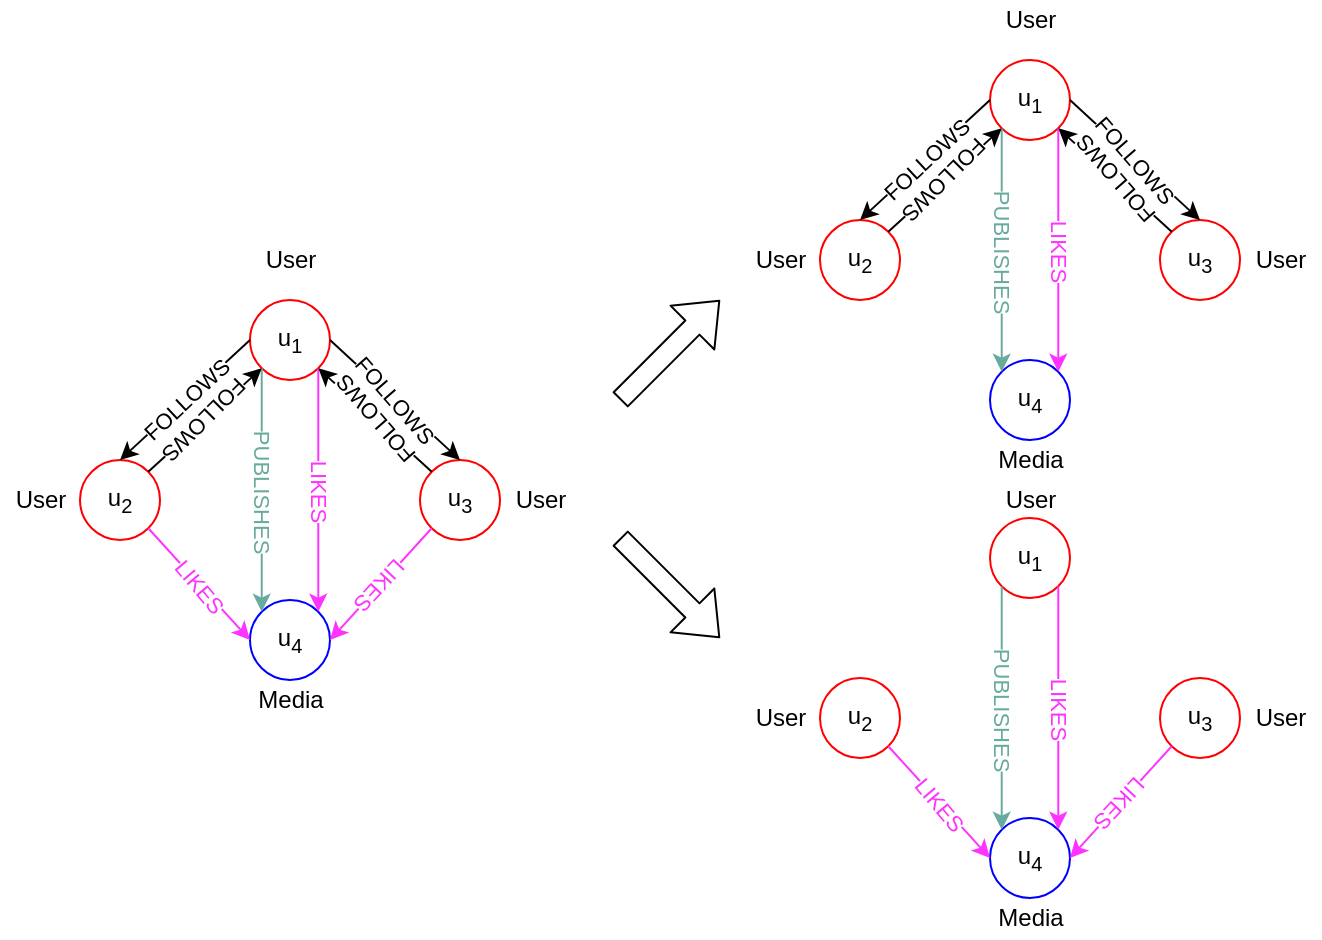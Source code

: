 <mxfile version="14.1.8" type="device"><diagram id="F5QHTPZqn_gC54tncoiX" name="Page-1"><mxGraphModel dx="820" dy="725" grid="1" gridSize="10" guides="1" tooltips="1" connect="1" arrows="1" fold="1" page="1" pageScale="1" pageWidth="827" pageHeight="1169" math="0" shadow="0"><root><mxCell id="0"/><mxCell id="1" parent="0"/><mxCell id="rKBTaBsJ2pogd4L2nS2--1" value="u&lt;sub&gt;1&lt;/sub&gt;" style="ellipse;whiteSpace=wrap;html=1;aspect=fixed;strokeColor=#FF0000;" parent="1" vertex="1"><mxGeometry x="125" y="180" width="40" height="40" as="geometry"/></mxCell><mxCell id="rKBTaBsJ2pogd4L2nS2--2" value="u&lt;sub&gt;2&lt;/sub&gt;" style="ellipse;whiteSpace=wrap;html=1;aspect=fixed;strokeColor=#FF0000;" parent="1" vertex="1"><mxGeometry x="40" y="260" width="40" height="40" as="geometry"/></mxCell><mxCell id="rKBTaBsJ2pogd4L2nS2--3" value="u&lt;sub&gt;3&lt;/sub&gt;" style="ellipse;whiteSpace=wrap;html=1;aspect=fixed;strokeColor=#FF0000;" parent="1" vertex="1"><mxGeometry x="210" y="260" width="40" height="40" as="geometry"/></mxCell><mxCell id="rKBTaBsJ2pogd4L2nS2--4" value="u&lt;sub&gt;4&lt;/sub&gt;" style="ellipse;whiteSpace=wrap;html=1;aspect=fixed;strokeColor=#0000FF;" parent="1" vertex="1"><mxGeometry x="125" y="330" width="40" height="40" as="geometry"/></mxCell><mxCell id="rKBTaBsJ2pogd4L2nS2--5" value="" style="endArrow=classic;html=1;fillColor=#ffe6cc;strokeColor=#67AB9F;exitX=0;exitY=1;exitDx=0;exitDy=0;entryX=0;entryY=0;entryDx=0;entryDy=0;" parent="1" source="rKBTaBsJ2pogd4L2nS2--1" target="rKBTaBsJ2pogd4L2nS2--4" edge="1"><mxGeometry relative="1" as="geometry"><mxPoint x="73.282" y="531.718" as="sourcePoint"/><mxPoint x="164.998" y="480.002" as="targetPoint"/></mxGeometry></mxCell><mxCell id="rKBTaBsJ2pogd4L2nS2--6" value="&lt;font&gt;PUBLISHES&lt;/font&gt;" style="edgeLabel;resizable=0;html=1;align=center;verticalAlign=middle;fontColor=#67AB9F;rotation=90;" parent="rKBTaBsJ2pogd4L2nS2--5" connectable="0" vertex="1"><mxGeometry relative="1" as="geometry"/></mxCell><mxCell id="rKBTaBsJ2pogd4L2nS2--7" value="" style="endArrow=classic;html=1;fontColor=#67AB9F;strokeColor=#FF33FF;exitX=1;exitY=1;exitDx=0;exitDy=0;entryX=1;entryY=0;entryDx=0;entryDy=0;" parent="1" source="rKBTaBsJ2pogd4L2nS2--1" target="rKBTaBsJ2pogd4L2nS2--4" edge="1"><mxGeometry relative="1" as="geometry"><mxPoint x="110.86" y="535.86" as="sourcePoint"/><mxPoint x="45.002" y="490.002" as="targetPoint"/></mxGeometry></mxCell><mxCell id="rKBTaBsJ2pogd4L2nS2--8" value="LIKES" style="edgeLabel;resizable=0;html=1;align=center;verticalAlign=middle;fontColor=#FF33FF;rotation=90;" parent="rKBTaBsJ2pogd4L2nS2--7" connectable="0" vertex="1"><mxGeometry relative="1" as="geometry"><mxPoint as="offset"/></mxGeometry></mxCell><mxCell id="rKBTaBsJ2pogd4L2nS2--19" value="User" style="text;html=1;align=center;verticalAlign=middle;resizable=0;points=[];autosize=1;" parent="1" vertex="1"><mxGeometry y="270" width="40" height="20" as="geometry"/></mxCell><mxCell id="rKBTaBsJ2pogd4L2nS2--20" value="User" style="text;html=1;align=center;verticalAlign=middle;resizable=0;points=[];autosize=1;" parent="1" vertex="1"><mxGeometry x="250" y="270" width="40" height="20" as="geometry"/></mxCell><mxCell id="rKBTaBsJ2pogd4L2nS2--21" value="Media" style="text;html=1;align=center;verticalAlign=middle;resizable=0;points=[];autosize=1;" parent="1" vertex="1"><mxGeometry x="120" y="370" width="50" height="20" as="geometry"/></mxCell><mxCell id="rKBTaBsJ2pogd4L2nS2--22" value="User" style="text;html=1;align=center;verticalAlign=middle;resizable=0;points=[];autosize=1;" parent="1" vertex="1"><mxGeometry x="125" y="150" width="40" height="20" as="geometry"/></mxCell><mxCell id="rKBTaBsJ2pogd4L2nS2--23" value="" style="endArrow=classic;html=1;entryX=1;entryY=1;entryDx=0;entryDy=0;exitX=0;exitY=0;exitDx=0;exitDy=0;" parent="1" source="rKBTaBsJ2pogd4L2nS2--3" target="rKBTaBsJ2pogd4L2nS2--1" edge="1"><mxGeometry relative="1" as="geometry"><mxPoint x="320" y="550" as="sourcePoint"/><mxPoint x="420" y="550" as="targetPoint"/></mxGeometry></mxCell><mxCell id="rKBTaBsJ2pogd4L2nS2--24" value="FOLLOWS" style="edgeLabel;resizable=0;html=1;align=center;verticalAlign=middle;rotation=229;" parent="rKBTaBsJ2pogd4L2nS2--23" connectable="0" vertex="1"><mxGeometry relative="1" as="geometry"/></mxCell><mxCell id="rKBTaBsJ2pogd4L2nS2--25" value="" style="endArrow=classic;html=1;exitX=1;exitY=0;exitDx=0;exitDy=0;entryX=0;entryY=1;entryDx=0;entryDy=0;" parent="1" source="rKBTaBsJ2pogd4L2nS2--2" target="rKBTaBsJ2pogd4L2nS2--1" edge="1"><mxGeometry relative="1" as="geometry"><mxPoint x="330" y="560" as="sourcePoint"/><mxPoint x="430" y="560" as="targetPoint"/></mxGeometry></mxCell><mxCell id="rKBTaBsJ2pogd4L2nS2--26" value="FOLLOWS" style="edgeLabel;resizable=0;html=1;align=center;verticalAlign=middle;rotation=-225;" parent="rKBTaBsJ2pogd4L2nS2--25" connectable="0" vertex="1"><mxGeometry relative="1" as="geometry"/></mxCell><mxCell id="rKBTaBsJ2pogd4L2nS2--27" value="" style="endArrow=classic;html=1;exitX=0;exitY=0.5;exitDx=0;exitDy=0;entryX=0.5;entryY=0;entryDx=0;entryDy=0;" parent="1" source="rKBTaBsJ2pogd4L2nS2--1" target="rKBTaBsJ2pogd4L2nS2--2" edge="1"><mxGeometry relative="1" as="geometry"><mxPoint x="84.142" y="275.858" as="sourcePoint"/><mxPoint x="140.858" y="224.142" as="targetPoint"/></mxGeometry></mxCell><mxCell id="rKBTaBsJ2pogd4L2nS2--28" value="FOLLOWS" style="edgeLabel;resizable=0;html=1;align=center;verticalAlign=middle;rotation=317;" parent="rKBTaBsJ2pogd4L2nS2--27" connectable="0" vertex="1"><mxGeometry relative="1" as="geometry"/></mxCell><mxCell id="rKBTaBsJ2pogd4L2nS2--29" value="" style="endArrow=classic;html=1;exitX=1;exitY=0.5;exitDx=0;exitDy=0;entryX=0.5;entryY=0;entryDx=0;entryDy=0;" parent="1" source="rKBTaBsJ2pogd4L2nS2--1" target="rKBTaBsJ2pogd4L2nS2--3" edge="1"><mxGeometry relative="1" as="geometry"><mxPoint x="330" y="560" as="sourcePoint"/><mxPoint x="220" y="200" as="targetPoint"/></mxGeometry></mxCell><mxCell id="rKBTaBsJ2pogd4L2nS2--30" value="FOLLOWS" style="edgeLabel;resizable=0;html=1;align=center;verticalAlign=middle;rotation=49;" parent="rKBTaBsJ2pogd4L2nS2--29" connectable="0" vertex="1"><mxGeometry relative="1" as="geometry"/></mxCell><mxCell id="rKBTaBsJ2pogd4L2nS2--35" value="" style="endArrow=classic;html=1;fontColor=#67AB9F;strokeColor=#FF33FF;exitX=1;exitY=1;exitDx=0;exitDy=0;entryX=0;entryY=0.5;entryDx=0;entryDy=0;" parent="1" source="rKBTaBsJ2pogd4L2nS2--2" target="rKBTaBsJ2pogd4L2nS2--4" edge="1"><mxGeometry relative="1" as="geometry"><mxPoint x="169.142" y="224.142" as="sourcePoint"/><mxPoint x="169.142" y="345.858" as="targetPoint"/></mxGeometry></mxCell><mxCell id="rKBTaBsJ2pogd4L2nS2--36" value="LIKES" style="edgeLabel;resizable=0;html=1;align=center;verticalAlign=middle;fontColor=#FF33FF;rotation=50;" parent="rKBTaBsJ2pogd4L2nS2--35" connectable="0" vertex="1"><mxGeometry relative="1" as="geometry"><mxPoint as="offset"/></mxGeometry></mxCell><mxCell id="rKBTaBsJ2pogd4L2nS2--37" value="" style="endArrow=classic;html=1;fontColor=#67AB9F;strokeColor=#FF33FF;exitX=0;exitY=1;exitDx=0;exitDy=0;entryX=1;entryY=0.5;entryDx=0;entryDy=0;" parent="1" source="rKBTaBsJ2pogd4L2nS2--3" target="rKBTaBsJ2pogd4L2nS2--4" edge="1"><mxGeometry relative="1" as="geometry"><mxPoint x="84.142" y="304.142" as="sourcePoint"/><mxPoint x="135" y="360" as="targetPoint"/></mxGeometry></mxCell><mxCell id="rKBTaBsJ2pogd4L2nS2--38" value="LIKES" style="edgeLabel;resizable=0;html=1;align=center;verticalAlign=middle;fontColor=#FF33FF;rotation=133;" parent="rKBTaBsJ2pogd4L2nS2--37" connectable="0" vertex="1"><mxGeometry relative="1" as="geometry"><mxPoint as="offset"/></mxGeometry></mxCell><mxCell id="rKBTaBsJ2pogd4L2nS2--56" value="u&lt;sub&gt;1&lt;/sub&gt;" style="ellipse;whiteSpace=wrap;html=1;aspect=fixed;strokeColor=#FF0000;" parent="1" vertex="1"><mxGeometry x="495" y="60" width="40" height="40" as="geometry"/></mxCell><mxCell id="rKBTaBsJ2pogd4L2nS2--57" value="u&lt;sub&gt;2&lt;/sub&gt;" style="ellipse;whiteSpace=wrap;html=1;aspect=fixed;strokeColor=#FF0000;" parent="1" vertex="1"><mxGeometry x="410" y="140" width="40" height="40" as="geometry"/></mxCell><mxCell id="rKBTaBsJ2pogd4L2nS2--58" value="u&lt;sub&gt;3&lt;/sub&gt;" style="ellipse;whiteSpace=wrap;html=1;aspect=fixed;strokeColor=#FF0000;" parent="1" vertex="1"><mxGeometry x="580" y="140" width="40" height="40" as="geometry"/></mxCell><mxCell id="rKBTaBsJ2pogd4L2nS2--59" value="u&lt;sub&gt;4&lt;/sub&gt;" style="ellipse;whiteSpace=wrap;html=1;aspect=fixed;strokeColor=#0000FF;" parent="1" vertex="1"><mxGeometry x="495" y="210" width="40" height="40" as="geometry"/></mxCell><mxCell id="rKBTaBsJ2pogd4L2nS2--60" value="" style="endArrow=classic;html=1;fillColor=#ffe6cc;strokeColor=#67AB9F;exitX=0;exitY=1;exitDx=0;exitDy=0;entryX=0;entryY=0;entryDx=0;entryDy=0;" parent="1" source="rKBTaBsJ2pogd4L2nS2--56" target="rKBTaBsJ2pogd4L2nS2--59" edge="1"><mxGeometry relative="1" as="geometry"><mxPoint x="443.282" y="411.718" as="sourcePoint"/><mxPoint x="534.998" y="360.002" as="targetPoint"/></mxGeometry></mxCell><mxCell id="rKBTaBsJ2pogd4L2nS2--61" value="&lt;font&gt;PUBLISHES&lt;/font&gt;" style="edgeLabel;resizable=0;html=1;align=center;verticalAlign=middle;fontColor=#67AB9F;rotation=90;" parent="rKBTaBsJ2pogd4L2nS2--60" connectable="0" vertex="1"><mxGeometry relative="1" as="geometry"/></mxCell><mxCell id="rKBTaBsJ2pogd4L2nS2--62" value="" style="endArrow=classic;html=1;fontColor=#67AB9F;strokeColor=#FF33FF;exitX=1;exitY=1;exitDx=0;exitDy=0;entryX=1;entryY=0;entryDx=0;entryDy=0;" parent="1" source="rKBTaBsJ2pogd4L2nS2--56" target="rKBTaBsJ2pogd4L2nS2--59" edge="1"><mxGeometry relative="1" as="geometry"><mxPoint x="480.86" y="415.86" as="sourcePoint"/><mxPoint x="415.002" y="370.002" as="targetPoint"/></mxGeometry></mxCell><mxCell id="rKBTaBsJ2pogd4L2nS2--63" value="LIKES" style="edgeLabel;resizable=0;html=1;align=center;verticalAlign=middle;fontColor=#FF33FF;rotation=90;" parent="rKBTaBsJ2pogd4L2nS2--62" connectable="0" vertex="1"><mxGeometry relative="1" as="geometry"><mxPoint as="offset"/></mxGeometry></mxCell><mxCell id="rKBTaBsJ2pogd4L2nS2--64" value="User" style="text;html=1;align=center;verticalAlign=middle;resizable=0;points=[];autosize=1;" parent="1" vertex="1"><mxGeometry x="370" y="150" width="40" height="20" as="geometry"/></mxCell><mxCell id="rKBTaBsJ2pogd4L2nS2--65" value="User" style="text;html=1;align=center;verticalAlign=middle;resizable=0;points=[];autosize=1;" parent="1" vertex="1"><mxGeometry x="620" y="150" width="40" height="20" as="geometry"/></mxCell><mxCell id="rKBTaBsJ2pogd4L2nS2--66" value="Media" style="text;html=1;align=center;verticalAlign=middle;resizable=0;points=[];autosize=1;" parent="1" vertex="1"><mxGeometry x="490" y="250" width="50" height="20" as="geometry"/></mxCell><mxCell id="rKBTaBsJ2pogd4L2nS2--67" value="User" style="text;html=1;align=center;verticalAlign=middle;resizable=0;points=[];autosize=1;" parent="1" vertex="1"><mxGeometry x="495" y="30" width="40" height="20" as="geometry"/></mxCell><mxCell id="rKBTaBsJ2pogd4L2nS2--68" value="" style="endArrow=classic;html=1;entryX=1;entryY=1;entryDx=0;entryDy=0;exitX=0;exitY=0;exitDx=0;exitDy=0;" parent="1" source="rKBTaBsJ2pogd4L2nS2--58" target="rKBTaBsJ2pogd4L2nS2--56" edge="1"><mxGeometry relative="1" as="geometry"><mxPoint x="690" y="430" as="sourcePoint"/><mxPoint x="790" y="430" as="targetPoint"/></mxGeometry></mxCell><mxCell id="rKBTaBsJ2pogd4L2nS2--69" value="FOLLOWS" style="edgeLabel;resizable=0;html=1;align=center;verticalAlign=middle;rotation=229;" parent="rKBTaBsJ2pogd4L2nS2--68" connectable="0" vertex="1"><mxGeometry relative="1" as="geometry"/></mxCell><mxCell id="rKBTaBsJ2pogd4L2nS2--70" value="" style="endArrow=classic;html=1;exitX=1;exitY=0;exitDx=0;exitDy=0;entryX=0;entryY=1;entryDx=0;entryDy=0;" parent="1" source="rKBTaBsJ2pogd4L2nS2--57" target="rKBTaBsJ2pogd4L2nS2--56" edge="1"><mxGeometry relative="1" as="geometry"><mxPoint x="700" y="440" as="sourcePoint"/><mxPoint x="800" y="440" as="targetPoint"/></mxGeometry></mxCell><mxCell id="rKBTaBsJ2pogd4L2nS2--71" value="FOLLOWS" style="edgeLabel;resizable=0;html=1;align=center;verticalAlign=middle;rotation=-225;" parent="rKBTaBsJ2pogd4L2nS2--70" connectable="0" vertex="1"><mxGeometry relative="1" as="geometry"/></mxCell><mxCell id="rKBTaBsJ2pogd4L2nS2--72" value="" style="endArrow=classic;html=1;exitX=0;exitY=0.5;exitDx=0;exitDy=0;entryX=0.5;entryY=0;entryDx=0;entryDy=0;" parent="1" source="rKBTaBsJ2pogd4L2nS2--56" target="rKBTaBsJ2pogd4L2nS2--57" edge="1"><mxGeometry relative="1" as="geometry"><mxPoint x="454.142" y="155.858" as="sourcePoint"/><mxPoint x="510.858" y="104.142" as="targetPoint"/></mxGeometry></mxCell><mxCell id="rKBTaBsJ2pogd4L2nS2--73" value="FOLLOWS" style="edgeLabel;resizable=0;html=1;align=center;verticalAlign=middle;rotation=317;" parent="rKBTaBsJ2pogd4L2nS2--72" connectable="0" vertex="1"><mxGeometry relative="1" as="geometry"/></mxCell><mxCell id="rKBTaBsJ2pogd4L2nS2--74" value="" style="endArrow=classic;html=1;exitX=1;exitY=0.5;exitDx=0;exitDy=0;entryX=0.5;entryY=0;entryDx=0;entryDy=0;" parent="1" source="rKBTaBsJ2pogd4L2nS2--56" target="rKBTaBsJ2pogd4L2nS2--58" edge="1"><mxGeometry relative="1" as="geometry"><mxPoint x="700" y="440" as="sourcePoint"/><mxPoint x="590" y="80" as="targetPoint"/></mxGeometry></mxCell><mxCell id="rKBTaBsJ2pogd4L2nS2--75" value="FOLLOWS" style="edgeLabel;resizable=0;html=1;align=center;verticalAlign=middle;rotation=49;" parent="rKBTaBsJ2pogd4L2nS2--74" connectable="0" vertex="1"><mxGeometry relative="1" as="geometry"/></mxCell><mxCell id="rKBTaBsJ2pogd4L2nS2--80" value="u&lt;sub&gt;1&lt;/sub&gt;" style="ellipse;whiteSpace=wrap;html=1;aspect=fixed;strokeColor=#FF0000;" parent="1" vertex="1"><mxGeometry x="495" y="289" width="40" height="40" as="geometry"/></mxCell><mxCell id="rKBTaBsJ2pogd4L2nS2--81" value="u&lt;sub&gt;2&lt;/sub&gt;" style="ellipse;whiteSpace=wrap;html=1;aspect=fixed;strokeColor=#FF0000;" parent="1" vertex="1"><mxGeometry x="410" y="369" width="40" height="40" as="geometry"/></mxCell><mxCell id="rKBTaBsJ2pogd4L2nS2--82" value="u&lt;sub&gt;3&lt;/sub&gt;" style="ellipse;whiteSpace=wrap;html=1;aspect=fixed;strokeColor=#FF0000;" parent="1" vertex="1"><mxGeometry x="580" y="369" width="40" height="40" as="geometry"/></mxCell><mxCell id="rKBTaBsJ2pogd4L2nS2--83" value="u&lt;sub&gt;4&lt;/sub&gt;" style="ellipse;whiteSpace=wrap;html=1;aspect=fixed;strokeColor=#0000FF;" parent="1" vertex="1"><mxGeometry x="495" y="439" width="40" height="40" as="geometry"/></mxCell><mxCell id="rKBTaBsJ2pogd4L2nS2--84" value="" style="endArrow=classic;html=1;fillColor=#ffe6cc;strokeColor=#67AB9F;exitX=0;exitY=1;exitDx=0;exitDy=0;entryX=0;entryY=0;entryDx=0;entryDy=0;" parent="1" source="rKBTaBsJ2pogd4L2nS2--80" target="rKBTaBsJ2pogd4L2nS2--83" edge="1"><mxGeometry relative="1" as="geometry"><mxPoint x="443.282" y="640.718" as="sourcePoint"/><mxPoint x="534.998" y="589.002" as="targetPoint"/></mxGeometry></mxCell><mxCell id="rKBTaBsJ2pogd4L2nS2--85" value="&lt;font&gt;PUBLISHES&lt;/font&gt;" style="edgeLabel;resizable=0;html=1;align=center;verticalAlign=middle;fontColor=#67AB9F;rotation=90;" parent="rKBTaBsJ2pogd4L2nS2--84" connectable="0" vertex="1"><mxGeometry relative="1" as="geometry"/></mxCell><mxCell id="rKBTaBsJ2pogd4L2nS2--86" value="" style="endArrow=classic;html=1;fontColor=#67AB9F;strokeColor=#FF33FF;exitX=1;exitY=1;exitDx=0;exitDy=0;entryX=1;entryY=0;entryDx=0;entryDy=0;" parent="1" source="rKBTaBsJ2pogd4L2nS2--80" target="rKBTaBsJ2pogd4L2nS2--83" edge="1"><mxGeometry relative="1" as="geometry"><mxPoint x="480.86" y="644.86" as="sourcePoint"/><mxPoint x="415.002" y="599.002" as="targetPoint"/></mxGeometry></mxCell><mxCell id="rKBTaBsJ2pogd4L2nS2--87" value="LIKES" style="edgeLabel;resizable=0;html=1;align=center;verticalAlign=middle;fontColor=#FF33FF;rotation=90;" parent="rKBTaBsJ2pogd4L2nS2--86" connectable="0" vertex="1"><mxGeometry relative="1" as="geometry"><mxPoint as="offset"/></mxGeometry></mxCell><mxCell id="rKBTaBsJ2pogd4L2nS2--88" value="User" style="text;html=1;align=center;verticalAlign=middle;resizable=0;points=[];autosize=1;" parent="1" vertex="1"><mxGeometry x="370" y="379" width="40" height="20" as="geometry"/></mxCell><mxCell id="rKBTaBsJ2pogd4L2nS2--89" value="User" style="text;html=1;align=center;verticalAlign=middle;resizable=0;points=[];autosize=1;" parent="1" vertex="1"><mxGeometry x="620" y="379" width="40" height="20" as="geometry"/></mxCell><mxCell id="rKBTaBsJ2pogd4L2nS2--90" value="Media" style="text;html=1;align=center;verticalAlign=middle;resizable=0;points=[];autosize=1;" parent="1" vertex="1"><mxGeometry x="490" y="479" width="50" height="20" as="geometry"/></mxCell><mxCell id="rKBTaBsJ2pogd4L2nS2--91" value="User" style="text;html=1;align=center;verticalAlign=middle;resizable=0;points=[];autosize=1;" parent="1" vertex="1"><mxGeometry x="495" y="270" width="40" height="20" as="geometry"/></mxCell><mxCell id="rKBTaBsJ2pogd4L2nS2--100" value="" style="endArrow=classic;html=1;fontColor=#67AB9F;strokeColor=#FF33FF;exitX=1;exitY=1;exitDx=0;exitDy=0;entryX=0;entryY=0.5;entryDx=0;entryDy=0;" parent="1" source="rKBTaBsJ2pogd4L2nS2--81" target="rKBTaBsJ2pogd4L2nS2--83" edge="1"><mxGeometry relative="1" as="geometry"><mxPoint x="539.142" y="333.142" as="sourcePoint"/><mxPoint x="539.142" y="454.858" as="targetPoint"/></mxGeometry></mxCell><mxCell id="rKBTaBsJ2pogd4L2nS2--101" value="LIKES" style="edgeLabel;resizable=0;html=1;align=center;verticalAlign=middle;fontColor=#FF33FF;rotation=50;" parent="rKBTaBsJ2pogd4L2nS2--100" connectable="0" vertex="1"><mxGeometry relative="1" as="geometry"><mxPoint as="offset"/></mxGeometry></mxCell><mxCell id="rKBTaBsJ2pogd4L2nS2--102" value="" style="endArrow=classic;html=1;fontColor=#67AB9F;strokeColor=#FF33FF;exitX=0;exitY=1;exitDx=0;exitDy=0;entryX=1;entryY=0.5;entryDx=0;entryDy=0;" parent="1" source="rKBTaBsJ2pogd4L2nS2--82" target="rKBTaBsJ2pogd4L2nS2--83" edge="1"><mxGeometry relative="1" as="geometry"><mxPoint x="454.142" y="413.142" as="sourcePoint"/><mxPoint x="505" y="469" as="targetPoint"/></mxGeometry></mxCell><mxCell id="rKBTaBsJ2pogd4L2nS2--103" value="LIKES" style="edgeLabel;resizable=0;html=1;align=center;verticalAlign=middle;fontColor=#FF33FF;rotation=133;" parent="rKBTaBsJ2pogd4L2nS2--102" connectable="0" vertex="1"><mxGeometry relative="1" as="geometry"><mxPoint as="offset"/></mxGeometry></mxCell><mxCell id="rKBTaBsJ2pogd4L2nS2--105" value="" style="shape=flexArrow;endArrow=classic;html=1;" parent="1" edge="1"><mxGeometry width="50" height="50" relative="1" as="geometry"><mxPoint x="310" y="299" as="sourcePoint"/><mxPoint x="360" y="349" as="targetPoint"/></mxGeometry></mxCell><mxCell id="rKBTaBsJ2pogd4L2nS2--107" value="" style="shape=flexArrow;endArrow=classic;html=1;" parent="1" edge="1"><mxGeometry width="50" height="50" relative="1" as="geometry"><mxPoint x="310" y="230" as="sourcePoint"/><mxPoint x="360" y="180" as="targetPoint"/></mxGeometry></mxCell></root></mxGraphModel></diagram></mxfile>
